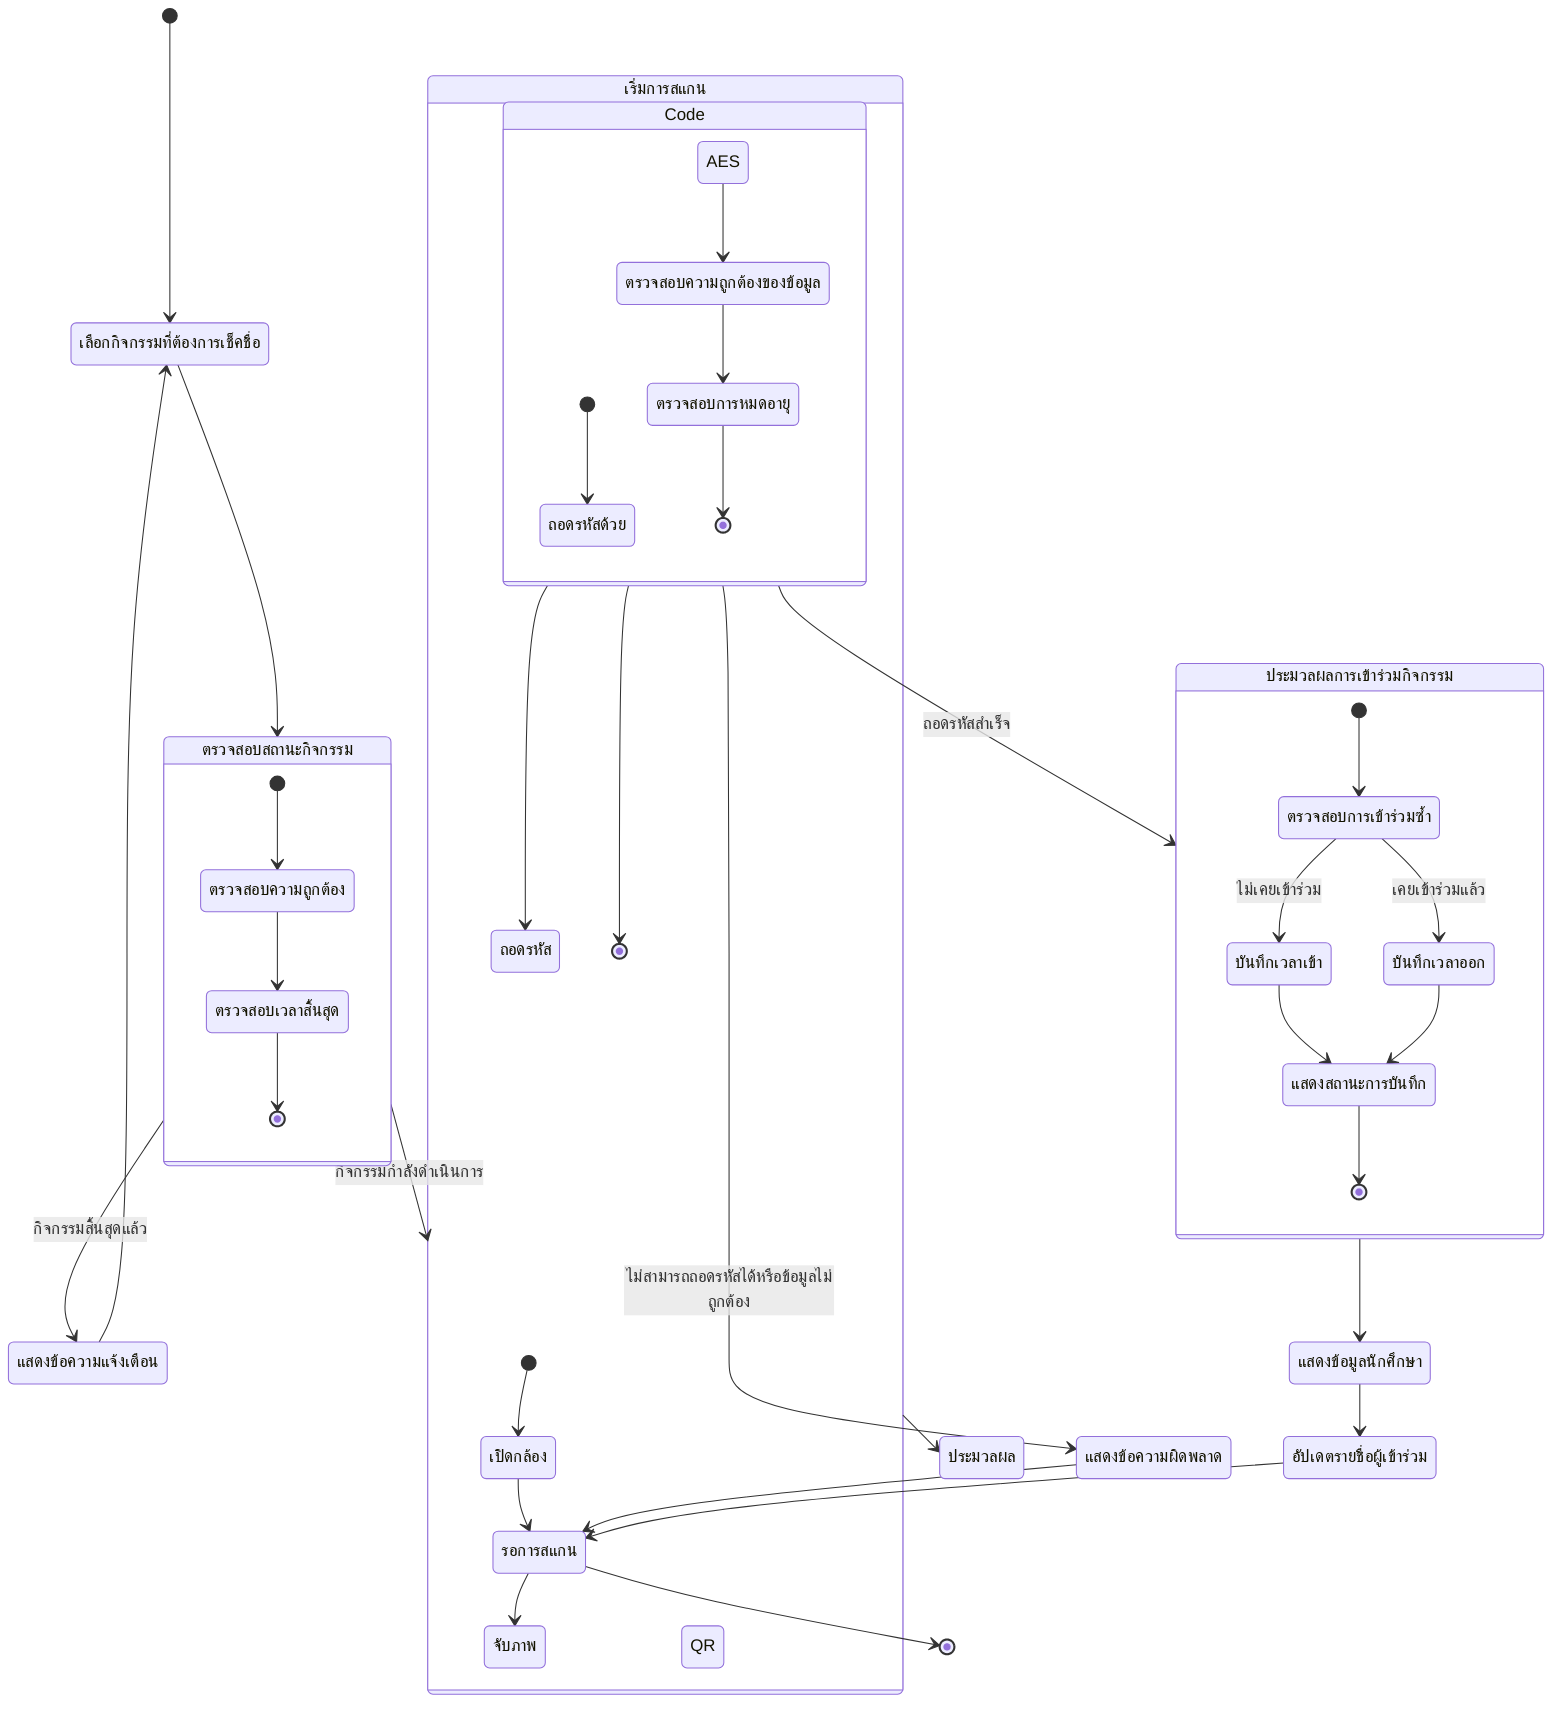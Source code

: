 stateDiagram-v2
    [*] --> เลือกกิจกรรมที่ต้องการเช็คชื่อ
    เลือกกิจกรรมที่ต้องการเช็คชื่อ --> ตรวจสอบสถานะกิจกรรม
    
    state ตรวจสอบสถานะกิจกรรม {
        [*] --> ตรวจสอบความถูกต้อง
        ตรวจสอบความถูกต้อง --> ตรวจสอบเวลาสิ้นสุด
        ตรวจสอบเวลาสิ้นสุด --> [*]
    }
    
    ตรวจสอบสถานะกิจกรรม --> แสดงข้อความแจ้งเตือน : กิจกรรมสิ้นสุดแล้ว
    แสดงข้อความแจ้งเตือน --> เลือกกิจกรรมที่ต้องการเช็คชื่อ
    
    ตรวจสอบสถานะกิจกรรม --> เริ่มการสแกน : กิจกรรมกำลังดำเนินการ
    
    state เริ่มการสแกน {
        [*] --> เปิดกล้อง
        เปิดกล้อง --> รอการสแกน
        รอการสแกน --> จับภาพ QR Code
        จับภาพ QR Code --> ถอดรหัส QR Code
        ถอดรหัส QR Code --> [*]
    }
    
    เริ่มการสแกน --> ประมวลผล QR Code
    
    state ประมวลผล QR Code {
        [*] --> ถอดรหัสด้วย AES
        ถอดรหัสด้วย AES --> ตรวจสอบความถูกต้องของข้อมูล
        ตรวจสอบความถูกต้องของข้อมูล --> ตรวจสอบการหมดอายุ
        ตรวจสอบการหมดอายุ --> [*]
    }
    
    ประมวลผล QR Code --> แสดงข้อความผิดพลาด : ไม่สามารถถอดรหัสได้หรือข้อมูลไม่ถูกต้อง
    แสดงข้อความผิดพลาด --> รอการสแกน
    
    ประมวลผล QR Code --> ประมวลผลการเข้าร่วมกิจกรรม : ถอดรหัสสำเร็จ
    
    state ประมวลผลการเข้าร่วมกิจกรรม {
        [*] --> ตรวจสอบการเข้าร่วมซ้ำ
        ตรวจสอบการเข้าร่วมซ้ำ --> บันทึกเวลาเข้า : ไม่เคยเข้าร่วม
        ตรวจสอบการเข้าร่วมซ้ำ --> บันทึกเวลาออก : เคยเข้าร่วมแล้ว
        บันทึกเวลาเข้า --> แสดงสถานะการบันทึก
        บันทึกเวลาออก --> แสดงสถานะการบันทึก
        แสดงสถานะการบันทึก --> [*]
    }
    
    ประมวลผลการเข้าร่วมกิจกรรม --> แสดงข้อมูลนักศึกษา
    แสดงข้อมูลนักศึกษา --> อัปเดตรายชื่อผู้เข้าร่วม
    อัปเดตรายชื่อผู้เข้าร่วม --> รอการสแกน
    รอการสแกน --> [*]